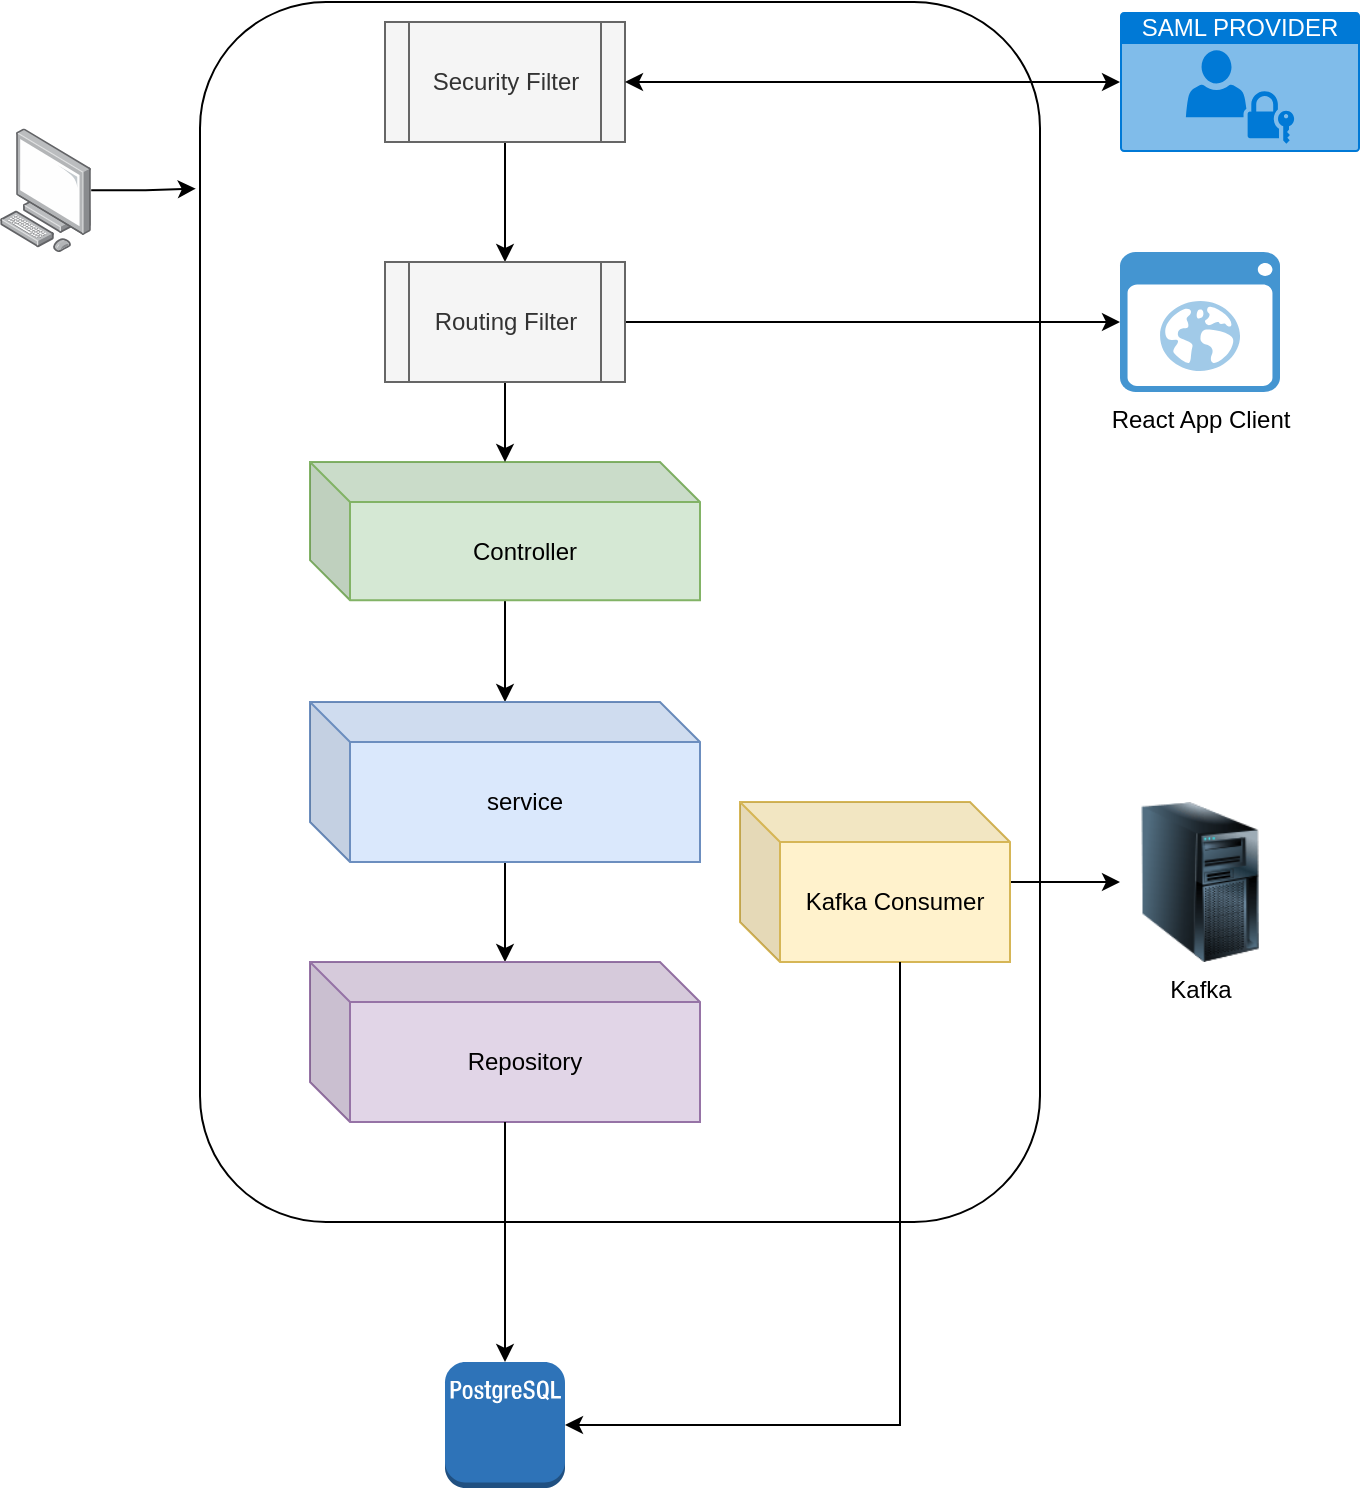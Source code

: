 <mxfile version="22.0.8" type="device">
  <diagram name="Page-1" id="RtfI1jIdYWimdigiLAJs">
    <mxGraphModel dx="836" dy="385" grid="1" gridSize="10" guides="1" tooltips="1" connect="1" arrows="1" fold="1" page="1" pageScale="1" pageWidth="827" pageHeight="1169" math="0" shadow="0">
      <root>
        <mxCell id="0" />
        <mxCell id="1" parent="0" />
        <mxCell id="1cAn3OK_GdhpqOuZK3Gi-8" value="" style="rounded=1;whiteSpace=wrap;html=1;fillColor=none;" vertex="1" parent="1">
          <mxGeometry x="130" y="10" width="420" height="610" as="geometry" />
        </mxCell>
        <mxCell id="1cAn3OK_GdhpqOuZK3Gi-1" value="" style="image;points=[];aspect=fixed;html=1;align=center;shadow=0;dashed=0;image=img/lib/allied_telesis/computer_and_terminals/Personal_Computer.svg;" vertex="1" parent="1">
          <mxGeometry x="30" y="73.2" width="45.6" height="61.8" as="geometry" />
        </mxCell>
        <mxCell id="1cAn3OK_GdhpqOuZK3Gi-17" style="edgeStyle=orthogonalEdgeStyle;rounded=0;orthogonalLoop=1;jettySize=auto;html=1;" edge="1" parent="1" source="1cAn3OK_GdhpqOuZK3Gi-2" target="1cAn3OK_GdhpqOuZK3Gi-3">
          <mxGeometry relative="1" as="geometry" />
        </mxCell>
        <mxCell id="1cAn3OK_GdhpqOuZK3Gi-2" value="Controller" style="shape=cube;whiteSpace=wrap;html=1;boundedLbl=1;backgroundOutline=1;darkOpacity=0.05;darkOpacity2=0.1;fillColor=#d5e8d4;strokeColor=#82b366;" vertex="1" parent="1">
          <mxGeometry x="185" y="240" width="195" height="69.1" as="geometry" />
        </mxCell>
        <mxCell id="1cAn3OK_GdhpqOuZK3Gi-18" style="edgeStyle=orthogonalEdgeStyle;rounded=0;orthogonalLoop=1;jettySize=auto;html=1;" edge="1" parent="1" source="1cAn3OK_GdhpqOuZK3Gi-3" target="1cAn3OK_GdhpqOuZK3Gi-4">
          <mxGeometry relative="1" as="geometry" />
        </mxCell>
        <mxCell id="1cAn3OK_GdhpqOuZK3Gi-3" value="service" style="shape=cube;whiteSpace=wrap;html=1;boundedLbl=1;backgroundOutline=1;darkOpacity=0.05;darkOpacity2=0.1;fillColor=#dae8fc;strokeColor=#6c8ebf;" vertex="1" parent="1">
          <mxGeometry x="185" y="360" width="195" height="80" as="geometry" />
        </mxCell>
        <mxCell id="1cAn3OK_GdhpqOuZK3Gi-4" value="Repository" style="shape=cube;whiteSpace=wrap;html=1;boundedLbl=1;backgroundOutline=1;darkOpacity=0.05;darkOpacity2=0.1;fillColor=#e1d5e7;strokeColor=#9673a6;" vertex="1" parent="1">
          <mxGeometry x="185" y="490" width="195" height="80" as="geometry" />
        </mxCell>
        <mxCell id="1cAn3OK_GdhpqOuZK3Gi-5" value="SAML PROVIDER" style="html=1;whiteSpace=wrap;strokeColor=none;fillColor=#0079D6;labelPosition=center;verticalLabelPosition=middle;verticalAlign=top;align=center;fontSize=12;outlineConnect=0;spacingTop=-6;fontColor=#FFFFFF;sketch=0;shape=mxgraph.sitemap.login;" vertex="1" parent="1">
          <mxGeometry x="590" y="15" width="120" height="70" as="geometry" />
        </mxCell>
        <mxCell id="1cAn3OK_GdhpqOuZK3Gi-6" value="React App Client" style="shadow=0;dashed=0;html=1;strokeColor=none;fillColor=#4495D1;labelPosition=center;verticalLabelPosition=bottom;verticalAlign=top;align=center;outlineConnect=0;shape=mxgraph.veeam.2d.web_ui;" vertex="1" parent="1">
          <mxGeometry x="590" y="135" width="80" height="70" as="geometry" />
        </mxCell>
        <mxCell id="1cAn3OK_GdhpqOuZK3Gi-7" value="Kafka" style="image;html=1;image=img/lib/clip_art/computers/Server_Tower_128x128.png" vertex="1" parent="1">
          <mxGeometry x="590" y="410" width="80" height="80" as="geometry" />
        </mxCell>
        <mxCell id="1cAn3OK_GdhpqOuZK3Gi-13" style="edgeStyle=orthogonalEdgeStyle;rounded=0;orthogonalLoop=1;jettySize=auto;html=1;entryX=0.5;entryY=0;entryDx=0;entryDy=0;" edge="1" parent="1" source="1cAn3OK_GdhpqOuZK3Gi-9" target="1cAn3OK_GdhpqOuZK3Gi-10">
          <mxGeometry relative="1" as="geometry" />
        </mxCell>
        <mxCell id="1cAn3OK_GdhpqOuZK3Gi-9" value="Security Filter" style="shape=process;whiteSpace=wrap;html=1;backgroundOutline=1;fillColor=#f5f5f5;fontColor=#333333;strokeColor=#666666;" vertex="1" parent="1">
          <mxGeometry x="222.5" y="20" width="120" height="60" as="geometry" />
        </mxCell>
        <mxCell id="1cAn3OK_GdhpqOuZK3Gi-14" value="" style="edgeStyle=orthogonalEdgeStyle;rounded=0;orthogonalLoop=1;jettySize=auto;html=1;" edge="1" parent="1" source="1cAn3OK_GdhpqOuZK3Gi-10" target="1cAn3OK_GdhpqOuZK3Gi-2">
          <mxGeometry relative="1" as="geometry" />
        </mxCell>
        <mxCell id="1cAn3OK_GdhpqOuZK3Gi-15" style="edgeStyle=orthogonalEdgeStyle;rounded=0;orthogonalLoop=1;jettySize=auto;html=1;" edge="1" parent="1" source="1cAn3OK_GdhpqOuZK3Gi-10" target="1cAn3OK_GdhpqOuZK3Gi-6">
          <mxGeometry relative="1" as="geometry" />
        </mxCell>
        <mxCell id="1cAn3OK_GdhpqOuZK3Gi-10" value="Routing Filter" style="shape=process;whiteSpace=wrap;html=1;backgroundOutline=1;fillColor=#f5f5f5;fontColor=#333333;strokeColor=#666666;" vertex="1" parent="1">
          <mxGeometry x="222.5" y="140" width="120" height="60" as="geometry" />
        </mxCell>
        <mxCell id="1cAn3OK_GdhpqOuZK3Gi-11" style="edgeStyle=orthogonalEdgeStyle;rounded=0;orthogonalLoop=1;jettySize=auto;html=1;entryX=-0.005;entryY=0.153;entryDx=0;entryDy=0;entryPerimeter=0;" edge="1" parent="1" source="1cAn3OK_GdhpqOuZK3Gi-1" target="1cAn3OK_GdhpqOuZK3Gi-8">
          <mxGeometry relative="1" as="geometry" />
        </mxCell>
        <mxCell id="1cAn3OK_GdhpqOuZK3Gi-16" style="edgeStyle=orthogonalEdgeStyle;rounded=0;orthogonalLoop=1;jettySize=auto;html=1;entryX=0;entryY=0.5;entryDx=0;entryDy=0;entryPerimeter=0;startArrow=classic;startFill=1;" edge="1" parent="1" source="1cAn3OK_GdhpqOuZK3Gi-9" target="1cAn3OK_GdhpqOuZK3Gi-5">
          <mxGeometry relative="1" as="geometry" />
        </mxCell>
        <mxCell id="1cAn3OK_GdhpqOuZK3Gi-19" value="" style="outlineConnect=0;dashed=0;verticalLabelPosition=bottom;verticalAlign=top;align=center;html=1;shape=mxgraph.aws3.postgre_sql_instance;fillColor=#2E73B8;gradientColor=none;" vertex="1" parent="1">
          <mxGeometry x="252.5" y="690" width="60" height="63" as="geometry" />
        </mxCell>
        <mxCell id="1cAn3OK_GdhpqOuZK3Gi-20" value="" style="edgeStyle=orthogonalEdgeStyle;rounded=0;orthogonalLoop=1;jettySize=auto;html=1;jumpStyle=arc;" edge="1" parent="1" source="1cAn3OK_GdhpqOuZK3Gi-4" target="1cAn3OK_GdhpqOuZK3Gi-19">
          <mxGeometry relative="1" as="geometry" />
        </mxCell>
        <mxCell id="1cAn3OK_GdhpqOuZK3Gi-23" style="edgeStyle=orthogonalEdgeStyle;rounded=0;orthogonalLoop=1;jettySize=auto;html=1;" edge="1" parent="1" source="1cAn3OK_GdhpqOuZK3Gi-22" target="1cAn3OK_GdhpqOuZK3Gi-7">
          <mxGeometry relative="1" as="geometry" />
        </mxCell>
        <mxCell id="1cAn3OK_GdhpqOuZK3Gi-22" value="Kafka Consumer" style="shape=cube;whiteSpace=wrap;html=1;boundedLbl=1;backgroundOutline=1;darkOpacity=0.05;darkOpacity2=0.1;fillColor=#fff2cc;strokeColor=#d6b656;" vertex="1" parent="1">
          <mxGeometry x="400" y="410" width="135" height="80" as="geometry" />
        </mxCell>
        <mxCell id="1cAn3OK_GdhpqOuZK3Gi-24" style="edgeStyle=orthogonalEdgeStyle;rounded=0;orthogonalLoop=1;jettySize=auto;html=1;entryX=1;entryY=0.5;entryDx=0;entryDy=0;entryPerimeter=0;" edge="1" parent="1" source="1cAn3OK_GdhpqOuZK3Gi-22" target="1cAn3OK_GdhpqOuZK3Gi-19">
          <mxGeometry relative="1" as="geometry">
            <Array as="points">
              <mxPoint x="480" y="722" />
            </Array>
          </mxGeometry>
        </mxCell>
      </root>
    </mxGraphModel>
  </diagram>
</mxfile>

